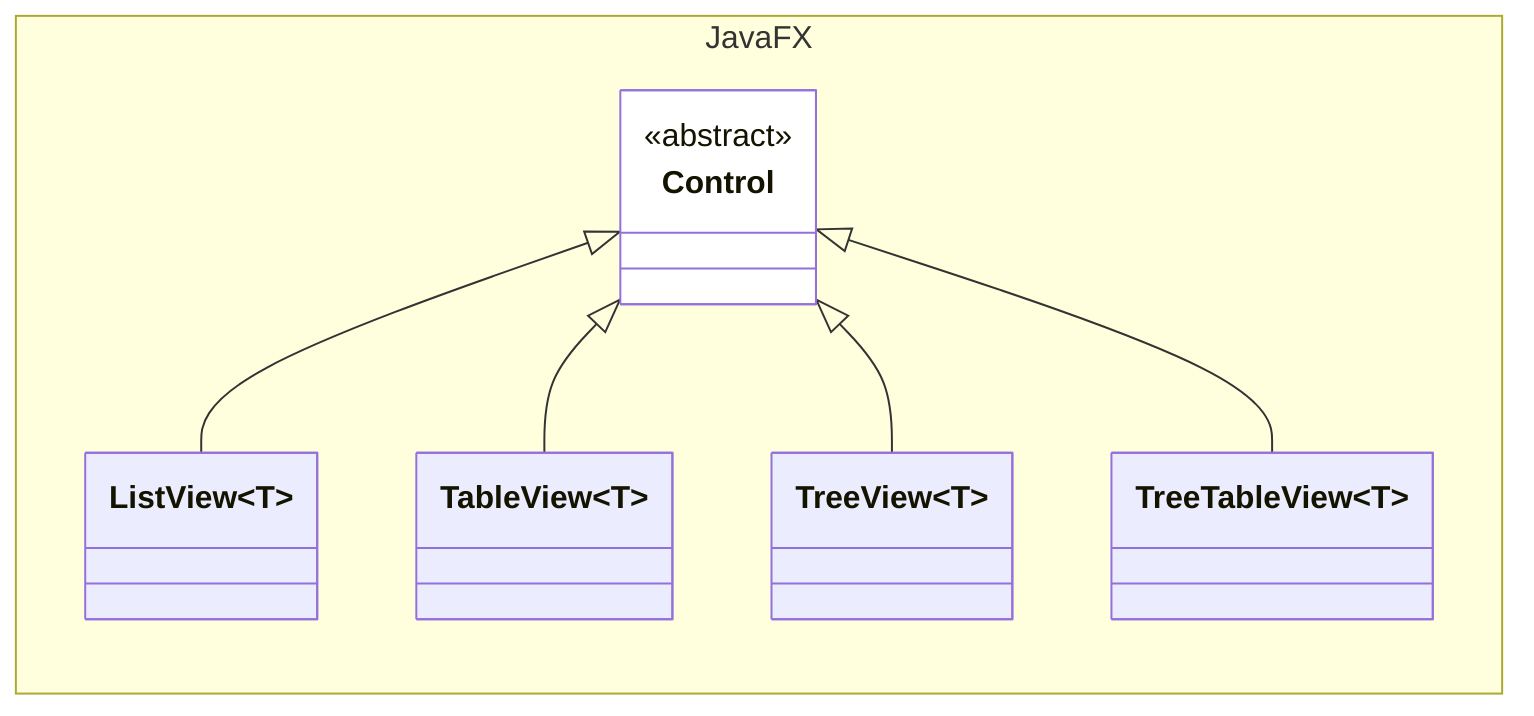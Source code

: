 classDiagram

    direction LR

    namespace JavaFX {

        class Control {
            <<abstract>>
        }

        class ListView["ListView&lt;T&gt;"] {
        }

        class TableView["TableView&lt;T&gt;"] {
        }

        class TreeView["TreeView&lt;T&gt;"] {
        }

        class TreeTableView["TreeTableView&lt;T&gt;"] {
        }

    }

    Control <|-- ListView
    Control <|-- TableView
    Control <|-- TreeView
    Control <|-- TreeTableView

    style Node fill:white
    style Control fill:white